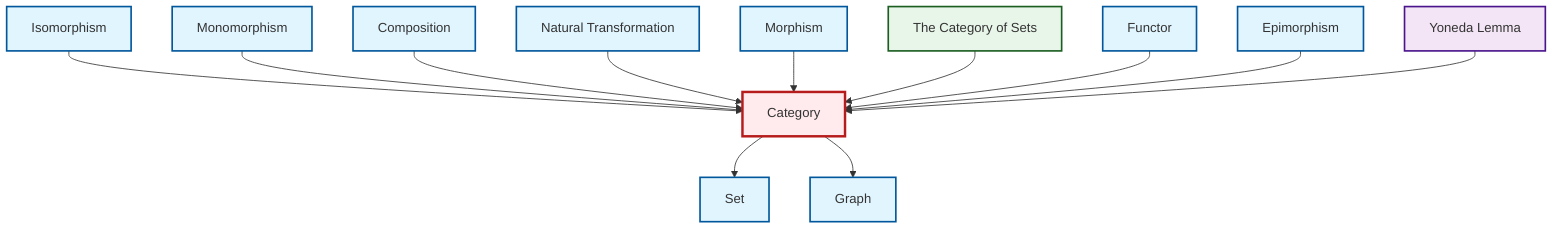 graph TD
    classDef definition fill:#e1f5fe,stroke:#01579b,stroke-width:2px
    classDef theorem fill:#f3e5f5,stroke:#4a148c,stroke-width:2px
    classDef axiom fill:#fff3e0,stroke:#e65100,stroke-width:2px
    classDef example fill:#e8f5e9,stroke:#1b5e20,stroke-width:2px
    classDef current fill:#ffebee,stroke:#b71c1c,stroke-width:3px
    def-graph["Graph"]:::definition
    def-category["Category"]:::definition
    def-composition["Composition"]:::definition
    def-epimorphism["Epimorphism"]:::definition
    thm-yoneda["Yoneda Lemma"]:::theorem
    def-functor["Functor"]:::definition
    def-isomorphism["Isomorphism"]:::definition
    ex-set-category["The Category of Sets"]:::example
    def-morphism["Morphism"]:::definition
    def-set["Set"]:::definition
    def-natural-transformation["Natural Transformation"]:::definition
    def-monomorphism["Monomorphism"]:::definition
    def-isomorphism --> def-category
    def-monomorphism --> def-category
    def-category --> def-set
    def-category --> def-graph
    def-composition --> def-category
    def-natural-transformation --> def-category
    def-morphism --> def-category
    ex-set-category --> def-category
    def-functor --> def-category
    def-epimorphism --> def-category
    thm-yoneda --> def-category
    class def-category current